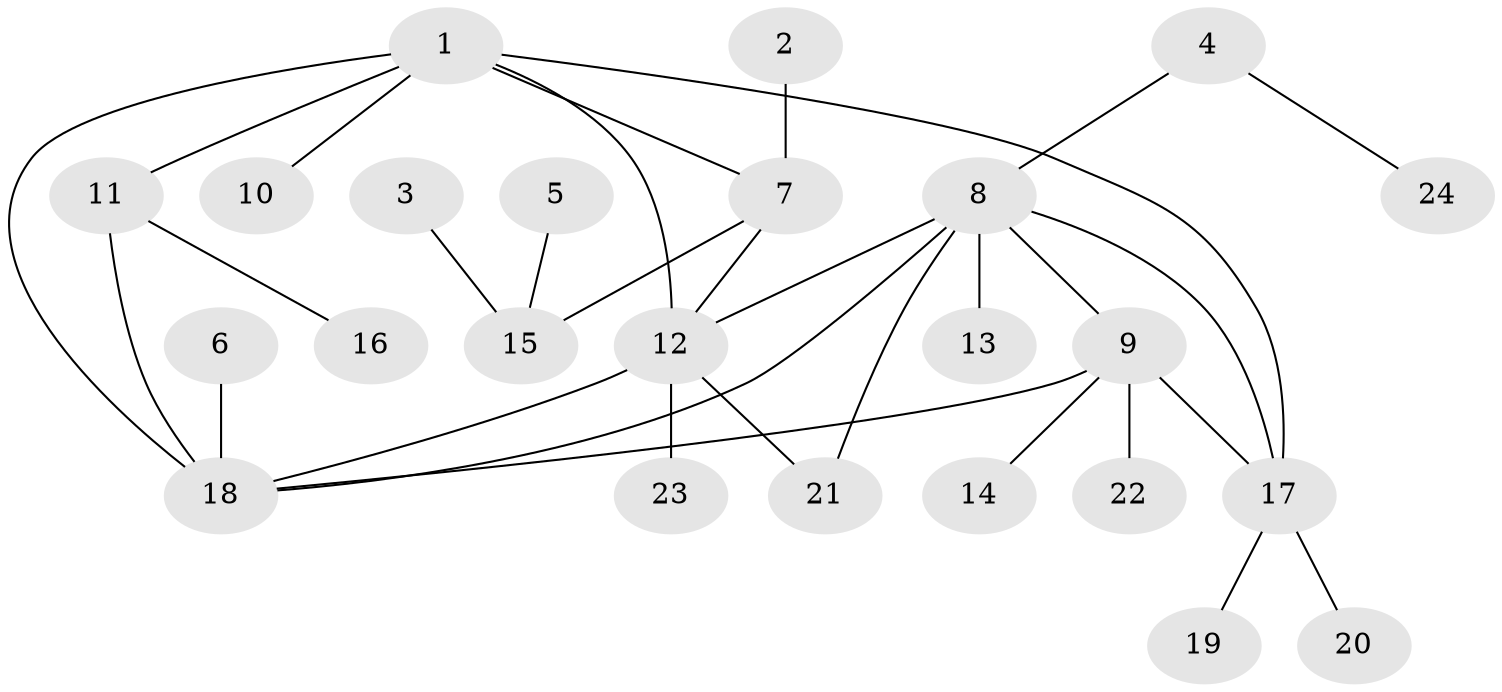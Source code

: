 // original degree distribution, {3: 0.125, 6: 0.08333333333333333, 5: 0.041666666666666664, 4: 0.0625, 7: 0.020833333333333332, 1: 0.3958333333333333, 2: 0.2708333333333333}
// Generated by graph-tools (version 1.1) at 2025/26/03/09/25 03:26:47]
// undirected, 24 vertices, 31 edges
graph export_dot {
graph [start="1"]
  node [color=gray90,style=filled];
  1;
  2;
  3;
  4;
  5;
  6;
  7;
  8;
  9;
  10;
  11;
  12;
  13;
  14;
  15;
  16;
  17;
  18;
  19;
  20;
  21;
  22;
  23;
  24;
  1 -- 7 [weight=1.0];
  1 -- 10 [weight=1.0];
  1 -- 11 [weight=1.0];
  1 -- 12 [weight=2.0];
  1 -- 17 [weight=1.0];
  1 -- 18 [weight=2.0];
  2 -- 7 [weight=1.0];
  3 -- 15 [weight=1.0];
  4 -- 8 [weight=1.0];
  4 -- 24 [weight=1.0];
  5 -- 15 [weight=1.0];
  6 -- 18 [weight=1.0];
  7 -- 12 [weight=1.0];
  7 -- 15 [weight=1.0];
  8 -- 9 [weight=1.0];
  8 -- 12 [weight=1.0];
  8 -- 13 [weight=2.0];
  8 -- 17 [weight=1.0];
  8 -- 18 [weight=1.0];
  8 -- 21 [weight=1.0];
  9 -- 14 [weight=1.0];
  9 -- 17 [weight=1.0];
  9 -- 18 [weight=1.0];
  9 -- 22 [weight=1.0];
  11 -- 16 [weight=1.0];
  11 -- 18 [weight=1.0];
  12 -- 18 [weight=1.0];
  12 -- 21 [weight=1.0];
  12 -- 23 [weight=1.0];
  17 -- 19 [weight=1.0];
  17 -- 20 [weight=1.0];
}
